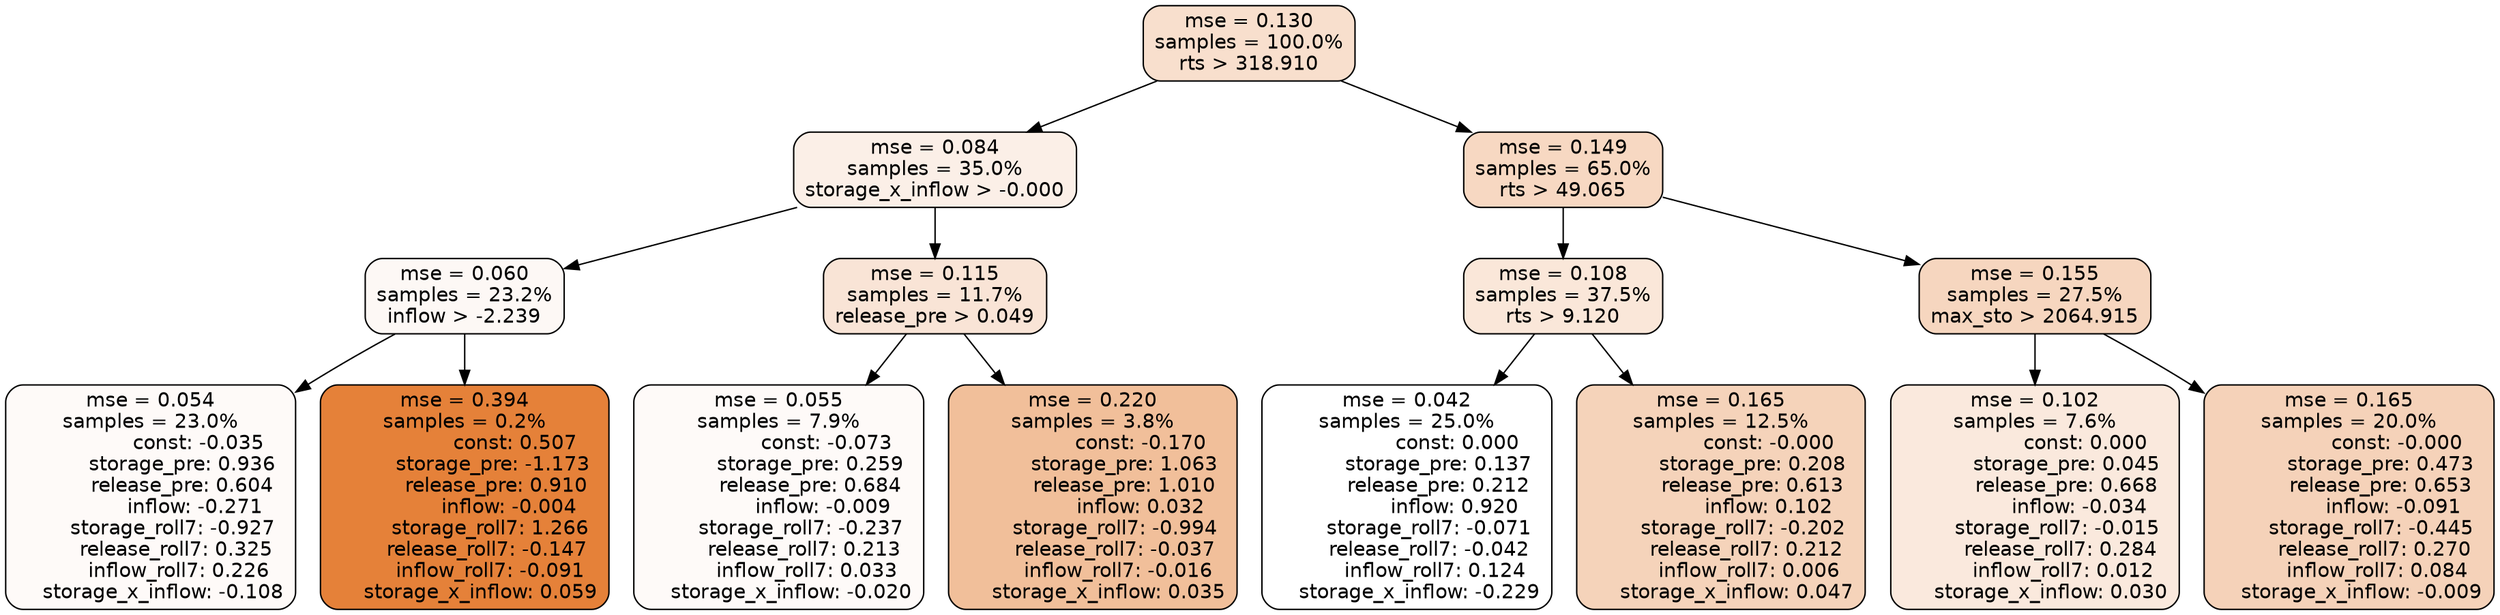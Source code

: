digraph tree {
node [shape=rectangle, style="filled, rounded", color="black", fontname=helvetica] ;
edge [fontname=helvetica] ;
	"0" [label="mse = 0.130
samples = 100.0%
rts > 318.910", fillcolor="#f8dfcd"]
	"8" [label="mse = 0.084
samples = 35.0%
storage_x_inflow > -0.000", fillcolor="#fbefe7"]
	"1" [label="mse = 0.149
samples = 65.0%
rts > 49.065", fillcolor="#f7d8c2"]
	"9" [label="mse = 0.060
samples = 23.2%
inflow > -2.239", fillcolor="#fdf8f5"]
	"12" [label="mse = 0.115
samples = 11.7%
release_pre > 0.049", fillcolor="#f9e4d6"]
	"2" [label="mse = 0.108
samples = 37.5%
rts > 9.120", fillcolor="#fae7d9"]
	"5" [label="mse = 0.155
samples = 27.5%
max_sto > 2064.915", fillcolor="#f6d6bf"]
	"11" [label="mse = 0.054
samples = 23.0%
               const: -0.035
          storage_pre: 0.936
          release_pre: 0.604
              inflow: -0.271
       storage_roll7: -0.927
        release_roll7: 0.325
         inflow_roll7: 0.226
    storage_x_inflow: -0.108", fillcolor="#fefaf8"]
	"10" [label="mse = 0.394
samples = 0.2%
                const: 0.507
         storage_pre: -1.173
          release_pre: 0.910
              inflow: -0.004
        storage_roll7: 1.266
       release_roll7: -0.147
        inflow_roll7: -0.091
     storage_x_inflow: 0.059", fillcolor="#e58139"]
	"13" [label="mse = 0.055
samples = 7.9%
               const: -0.073
          storage_pre: 0.259
          release_pre: 0.684
              inflow: -0.009
       storage_roll7: -0.237
        release_roll7: 0.213
         inflow_roll7: 0.033
    storage_x_inflow: -0.020", fillcolor="#fefaf8"]
	"14" [label="mse = 0.220
samples = 3.8%
               const: -0.170
          storage_pre: 1.063
          release_pre: 1.010
               inflow: 0.032
       storage_roll7: -0.994
       release_roll7: -0.037
        inflow_roll7: -0.016
     storage_x_inflow: 0.035", fillcolor="#f1bf9a"]
	"3" [label="mse = 0.042
samples = 25.0%
                const: 0.000
          storage_pre: 0.137
          release_pre: 0.212
               inflow: 0.920
       storage_roll7: -0.071
       release_roll7: -0.042
         inflow_roll7: 0.124
    storage_x_inflow: -0.229", fillcolor="#ffffff"]
	"4" [label="mse = 0.165
samples = 12.5%
               const: -0.000
          storage_pre: 0.208
          release_pre: 0.613
               inflow: 0.102
       storage_roll7: -0.202
        release_roll7: 0.212
         inflow_roll7: 0.006
     storage_x_inflow: 0.047", fillcolor="#f5d3ba"]
	"7" [label="mse = 0.102
samples = 7.6%
                const: 0.000
          storage_pre: 0.045
          release_pre: 0.668
              inflow: -0.034
       storage_roll7: -0.015
        release_roll7: 0.284
         inflow_roll7: 0.012
     storage_x_inflow: 0.030", fillcolor="#fae9dd"]
	"6" [label="mse = 0.165
samples = 20.0%
               const: -0.000
          storage_pre: 0.473
          release_pre: 0.653
              inflow: -0.091
       storage_roll7: -0.445
        release_roll7: 0.270
         inflow_roll7: 0.084
    storage_x_inflow: -0.009", fillcolor="#f5d2b9"]

	"0" -> "1"
	"0" -> "8"
	"8" -> "9"
	"8" -> "12"
	"1" -> "2"
	"1" -> "5"
	"9" -> "10"
	"9" -> "11"
	"12" -> "13"
	"12" -> "14"
	"2" -> "3"
	"2" -> "4"
	"5" -> "6"
	"5" -> "7"
}